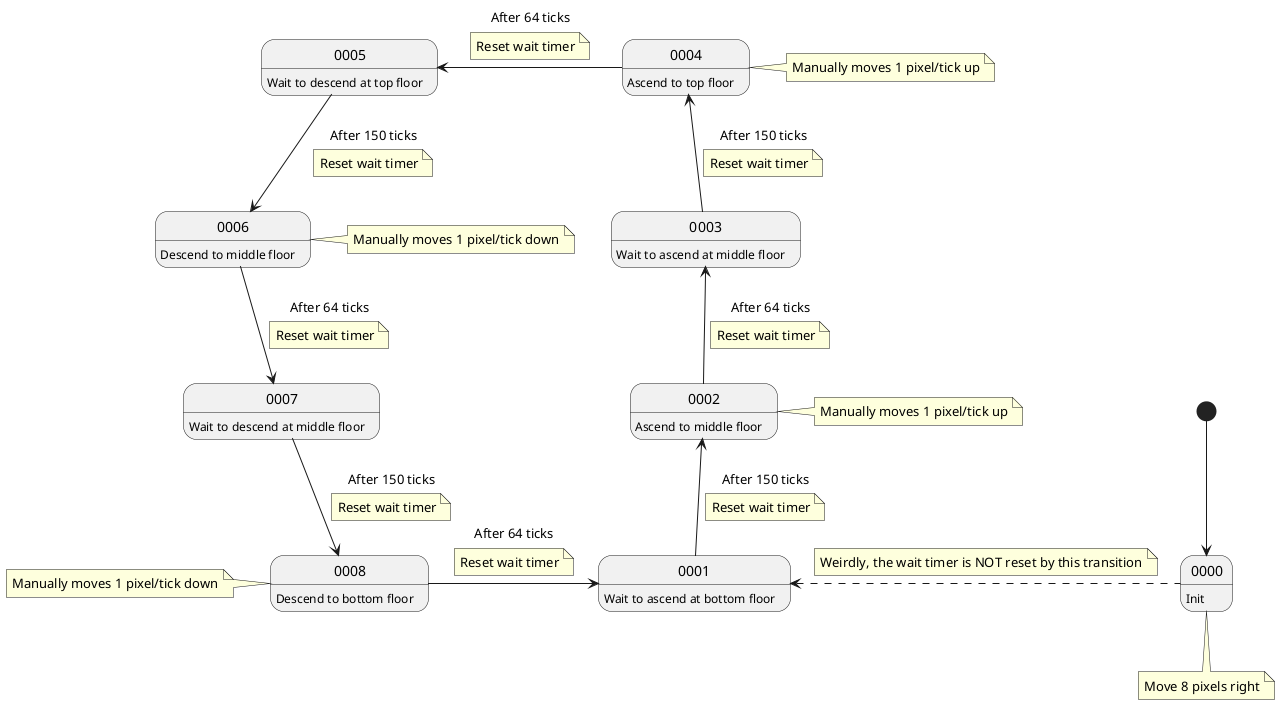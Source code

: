 @startuml Npc 25 - Lift
[*] --> 0000
0000 : Init
note bottom of 0000 : Move 8 pixels right
0000 -l[dashed]-> 0001
note on link : Weirdly, the wait timer is NOT reset by this transition

0001 : Wait to ascend at bottom floor
0001 -u-> 0002 : After 150 ticks
note on link : Reset wait timer

0002 : Ascend to middle floor
note right of 0002 : Manually moves 1 pixel/tick up
0002 -u-> 0003 : After 64 ticks
note on link : Reset wait timer

0003 : Wait to ascend at middle floor
0003 -u-> 0004 : After 150 ticks
note on link : Reset wait timer

0004 : Ascend to top floor
note right of 0004 : Manually moves 1 pixel/tick up
0004 -l-> 0005 : After 64 ticks
note on link : Reset wait timer

0005 : Wait to descend at top floor
0005 -d-> 0006 : After 150 ticks
note on link : Reset wait timer

0006 : Descend to middle floor
note left of 0006 : Manually moves 1 pixel/tick down
0006 -d-> 0007 : After 64 ticks
note on link : Reset wait timer

0007 : Wait to descend at middle floor
0007 -d-> 0008 : After 150 ticks
note on link : Reset wait timer

0008 : Descend to bottom floor
note left of 0008 : Manually moves 1 pixel/tick down
0008 -r-> 0001 : After 64 ticks
note on link : Reset wait timer

@enduml
